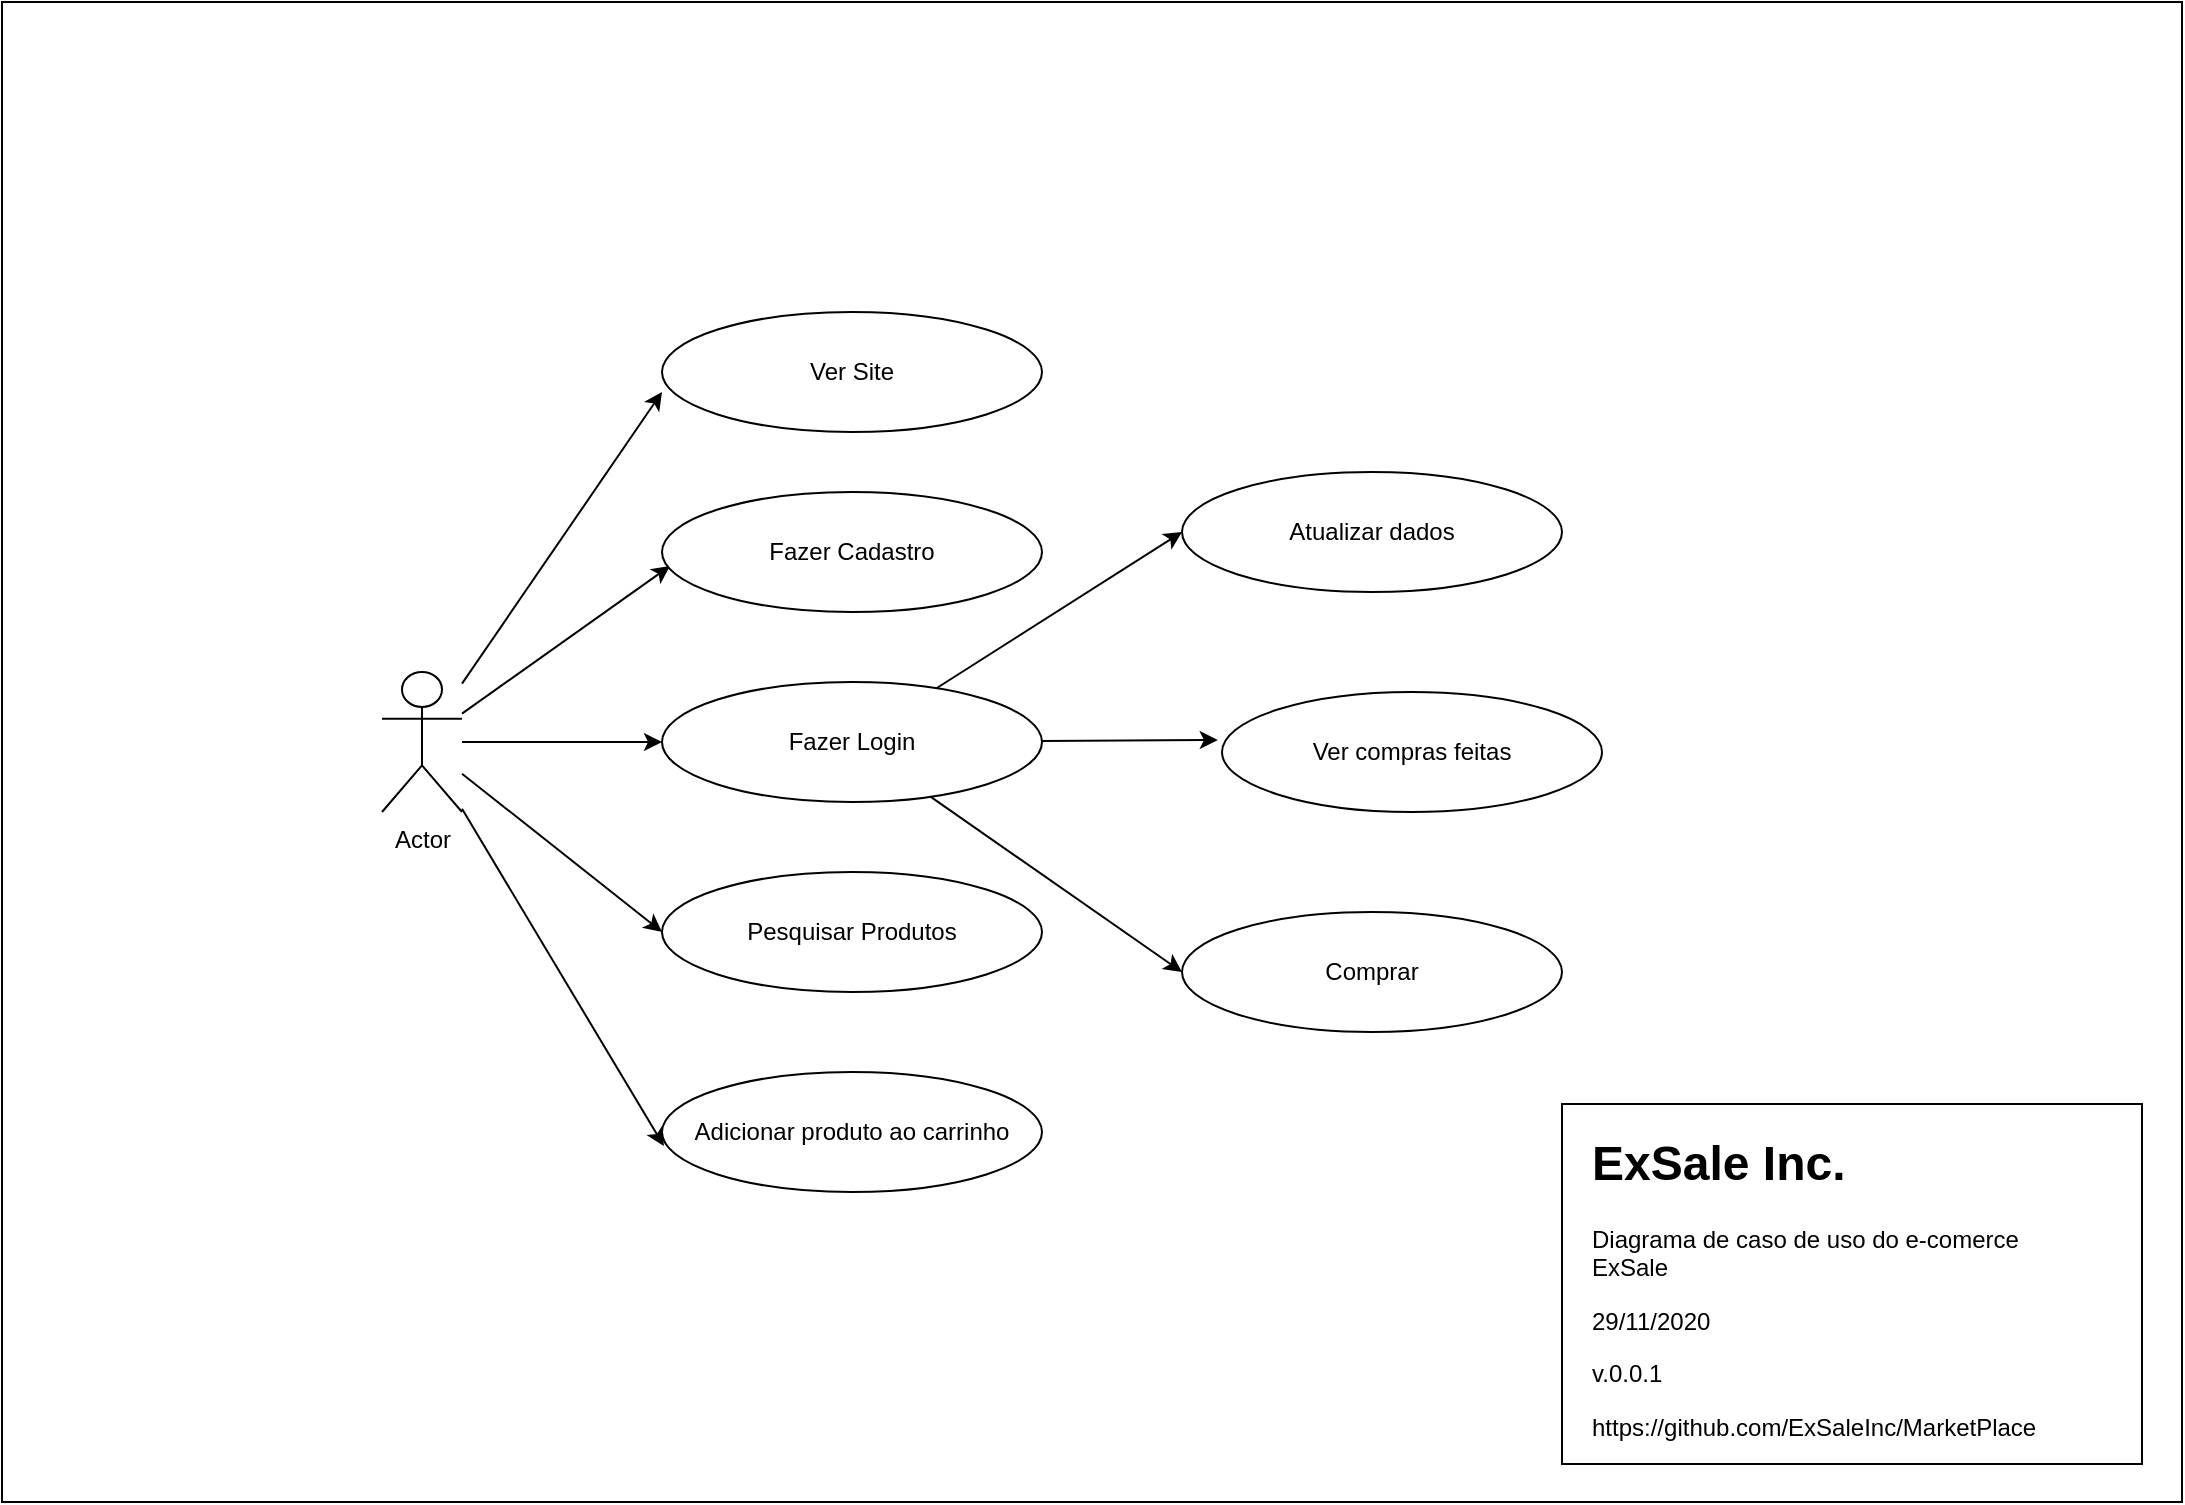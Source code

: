 <mxfile version="13.10.4" type="device"><diagram id="lvNGW_a19-1LS9oN_JHE" name="Page-1"><mxGraphModel dx="1422" dy="804" grid="1" gridSize="10" guides="1" tooltips="1" connect="1" arrows="1" fold="1" page="1" pageScale="1" pageWidth="1169" pageHeight="827" math="0" shadow="0"><root><mxCell id="0"/><mxCell id="1" parent="0"/><mxCell id="Raeb36Kf9L9X6QYVczqu-19" value="" style="rounded=0;whiteSpace=wrap;html=1;" vertex="1" parent="1"><mxGeometry x="40" y="39" width="1090" height="750" as="geometry"/></mxCell><mxCell id="Raeb36Kf9L9X6QYVczqu-10" style="rounded=0;orthogonalLoop=1;jettySize=auto;html=1;entryX=0;entryY=0.667;entryDx=0;entryDy=0;entryPerimeter=0;" edge="1" parent="1" source="Raeb36Kf9L9X6QYVczqu-1" target="Raeb36Kf9L9X6QYVczqu-2"><mxGeometry relative="1" as="geometry"/></mxCell><mxCell id="Raeb36Kf9L9X6QYVczqu-11" style="edgeStyle=none;rounded=0;orthogonalLoop=1;jettySize=auto;html=1;entryX=0.021;entryY=0.617;entryDx=0;entryDy=0;entryPerimeter=0;" edge="1" parent="1" source="Raeb36Kf9L9X6QYVczqu-1" target="Raeb36Kf9L9X6QYVczqu-3"><mxGeometry relative="1" as="geometry"/></mxCell><mxCell id="Raeb36Kf9L9X6QYVczqu-12" style="edgeStyle=none;rounded=0;orthogonalLoop=1;jettySize=auto;html=1;entryX=0;entryY=0.5;entryDx=0;entryDy=0;" edge="1" parent="1" source="Raeb36Kf9L9X6QYVczqu-1" target="Raeb36Kf9L9X6QYVczqu-4"><mxGeometry relative="1" as="geometry"/></mxCell><mxCell id="Raeb36Kf9L9X6QYVczqu-14" style="edgeStyle=none;rounded=0;orthogonalLoop=1;jettySize=auto;html=1;entryX=0.005;entryY=0.617;entryDx=0;entryDy=0;entryPerimeter=0;" edge="1" parent="1" source="Raeb36Kf9L9X6QYVczqu-1" target="Raeb36Kf9L9X6QYVczqu-9"><mxGeometry relative="1" as="geometry"/></mxCell><mxCell id="Raeb36Kf9L9X6QYVczqu-1" value="Actor" style="shape=umlActor;verticalLabelPosition=bottom;verticalAlign=top;html=1;outlineConnect=0;" vertex="1" parent="1"><mxGeometry x="230" y="374" width="40" height="70" as="geometry"/></mxCell><mxCell id="Raeb36Kf9L9X6QYVczqu-2" value="Ver Site" style="ellipse;whiteSpace=wrap;html=1;" vertex="1" parent="1"><mxGeometry x="370" y="194" width="190" height="60" as="geometry"/></mxCell><mxCell id="Raeb36Kf9L9X6QYVczqu-3" value="Fazer Cadastro" style="ellipse;whiteSpace=wrap;html=1;" vertex="1" parent="1"><mxGeometry x="370" y="284" width="190" height="60" as="geometry"/></mxCell><mxCell id="Raeb36Kf9L9X6QYVczqu-15" style="edgeStyle=none;rounded=0;orthogonalLoop=1;jettySize=auto;html=1;entryX=0;entryY=0.5;entryDx=0;entryDy=0;" edge="1" parent="1" source="Raeb36Kf9L9X6QYVczqu-4" target="Raeb36Kf9L9X6QYVczqu-6"><mxGeometry relative="1" as="geometry"/></mxCell><mxCell id="Raeb36Kf9L9X6QYVczqu-16" style="edgeStyle=none;rounded=0;orthogonalLoop=1;jettySize=auto;html=1;entryX=0;entryY=0.5;entryDx=0;entryDy=0;" edge="1" parent="1" source="Raeb36Kf9L9X6QYVczqu-4" target="Raeb36Kf9L9X6QYVczqu-7"><mxGeometry relative="1" as="geometry"/></mxCell><mxCell id="Raeb36Kf9L9X6QYVczqu-17" style="edgeStyle=none;rounded=0;orthogonalLoop=1;jettySize=auto;html=1;entryX=-0.011;entryY=0.4;entryDx=0;entryDy=0;entryPerimeter=0;" edge="1" parent="1" source="Raeb36Kf9L9X6QYVczqu-4" target="Raeb36Kf9L9X6QYVczqu-8"><mxGeometry relative="1" as="geometry"/></mxCell><mxCell id="Raeb36Kf9L9X6QYVczqu-4" value="Fazer Login" style="ellipse;whiteSpace=wrap;html=1;" vertex="1" parent="1"><mxGeometry x="370" y="379" width="190" height="60" as="geometry"/></mxCell><mxCell id="Raeb36Kf9L9X6QYVczqu-5" value="Pesquisar Produtos" style="ellipse;whiteSpace=wrap;html=1;" vertex="1" parent="1"><mxGeometry x="370" y="474" width="190" height="60" as="geometry"/></mxCell><mxCell id="Raeb36Kf9L9X6QYVczqu-6" value="Atualizar dados" style="ellipse;whiteSpace=wrap;html=1;" vertex="1" parent="1"><mxGeometry x="630" y="274" width="190" height="60" as="geometry"/></mxCell><mxCell id="Raeb36Kf9L9X6QYVczqu-7" value="Comprar" style="ellipse;whiteSpace=wrap;html=1;" vertex="1" parent="1"><mxGeometry x="630" y="494" width="190" height="60" as="geometry"/></mxCell><mxCell id="Raeb36Kf9L9X6QYVczqu-8" value="Ver compras feitas " style="ellipse;whiteSpace=wrap;html=1;" vertex="1" parent="1"><mxGeometry x="650" y="384" width="190" height="60" as="geometry"/></mxCell><mxCell id="Raeb36Kf9L9X6QYVczqu-9" value="Adicionar produto ao carrinho" style="ellipse;whiteSpace=wrap;html=1;" vertex="1" parent="1"><mxGeometry x="370" y="574" width="190" height="60" as="geometry"/></mxCell><mxCell id="Raeb36Kf9L9X6QYVczqu-13" style="edgeStyle=none;rounded=0;orthogonalLoop=1;jettySize=auto;html=1;entryX=0;entryY=0.5;entryDx=0;entryDy=0;" edge="1" parent="1" source="Raeb36Kf9L9X6QYVczqu-1" target="Raeb36Kf9L9X6QYVczqu-5"><mxGeometry relative="1" as="geometry"/></mxCell><mxCell id="Raeb36Kf9L9X6QYVczqu-20" value="" style="rounded=0;whiteSpace=wrap;html=1;" vertex="1" parent="1"><mxGeometry x="820" y="590" width="290" height="180" as="geometry"/></mxCell><mxCell id="Raeb36Kf9L9X6QYVczqu-21" value="&lt;h1&gt;ExSale Inc.&lt;br&gt;&lt;/h1&gt;&lt;p&gt;Diagrama de caso de uso do e-comerce ExSale&lt;/p&gt;&lt;p&gt;29/11/2020&lt;/p&gt;&lt;p&gt;v.0.0.1&lt;/p&gt;&lt;p&gt;https://github.com/ExSaleInc/MarketPlace&lt;br&gt;&lt;/p&gt;" style="text;html=1;strokeColor=none;fillColor=none;spacing=5;spacingTop=-20;whiteSpace=wrap;overflow=hidden;rounded=0;" vertex="1" parent="1"><mxGeometry x="830" y="600" width="260" height="160" as="geometry"/></mxCell></root></mxGraphModel></diagram></mxfile>